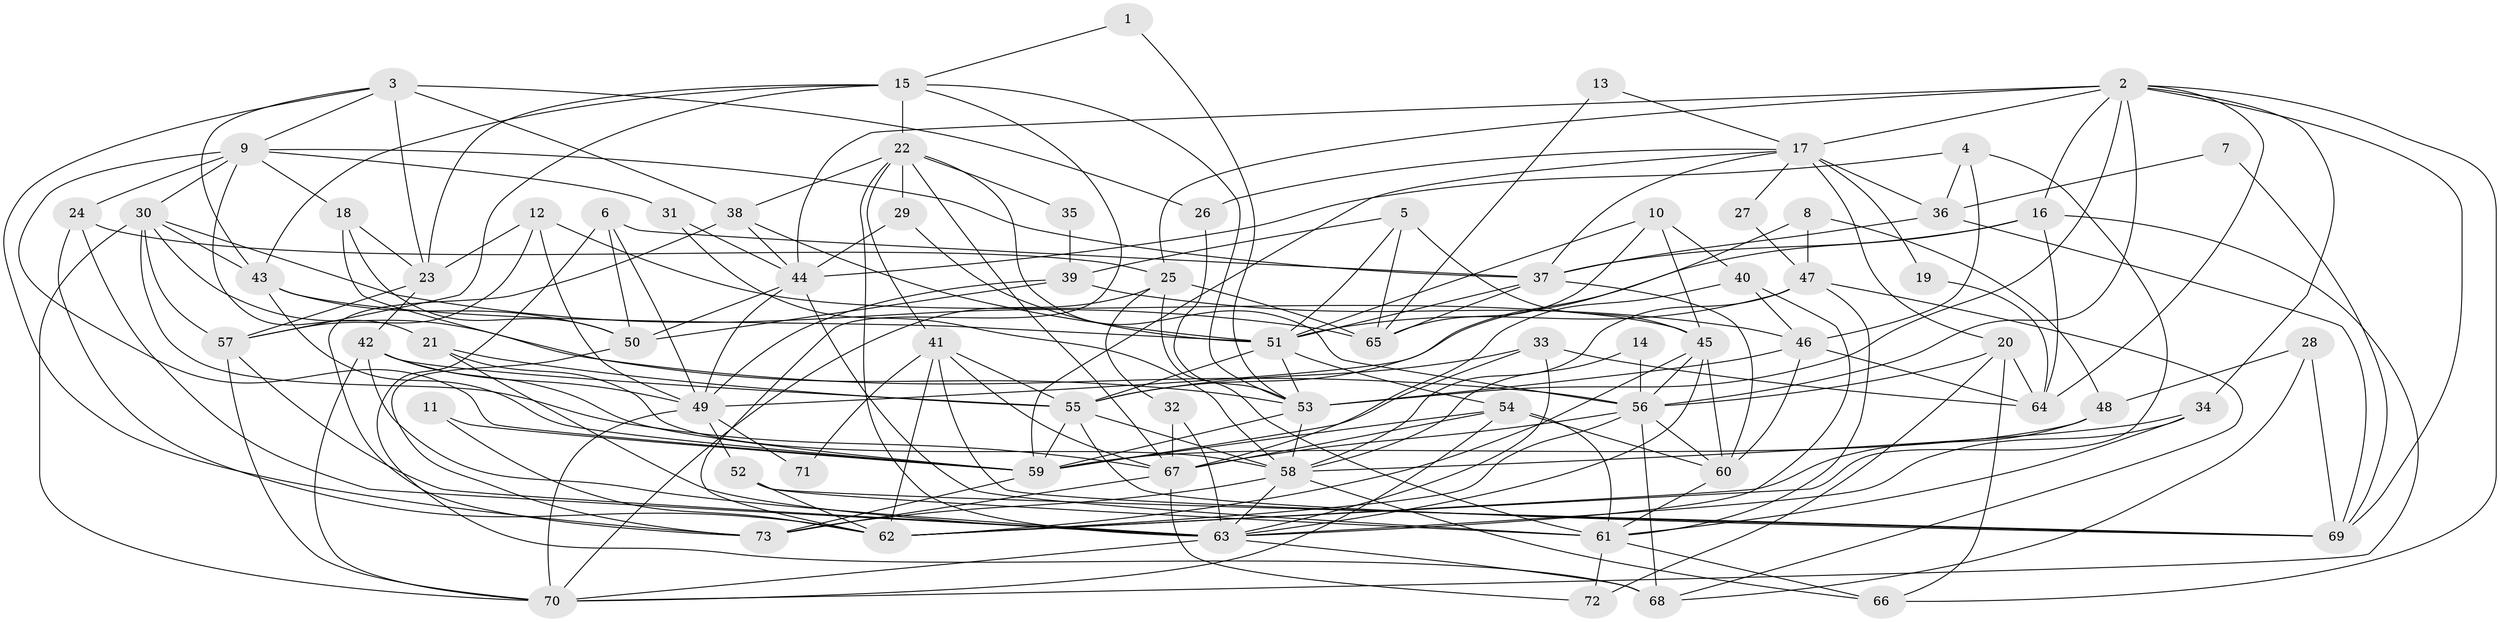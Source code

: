 // original degree distribution, {4: 0.2808219178082192, 2: 0.14383561643835616, 6: 0.0958904109589041, 5: 0.1780821917808219, 3: 0.2534246575342466, 8: 0.0273972602739726, 7: 0.02054794520547945}
// Generated by graph-tools (version 1.1) at 2025/26/03/09/25 03:26:11]
// undirected, 73 vertices, 205 edges
graph export_dot {
graph [start="1"]
  node [color=gray90,style=filled];
  1;
  2;
  3;
  4;
  5;
  6;
  7;
  8;
  9;
  10;
  11;
  12;
  13;
  14;
  15;
  16;
  17;
  18;
  19;
  20;
  21;
  22;
  23;
  24;
  25;
  26;
  27;
  28;
  29;
  30;
  31;
  32;
  33;
  34;
  35;
  36;
  37;
  38;
  39;
  40;
  41;
  42;
  43;
  44;
  45;
  46;
  47;
  48;
  49;
  50;
  51;
  52;
  53;
  54;
  55;
  56;
  57;
  58;
  59;
  60;
  61;
  62;
  63;
  64;
  65;
  66;
  67;
  68;
  69;
  70;
  71;
  72;
  73;
  1 -- 15 [weight=1.0];
  1 -- 53 [weight=1.0];
  2 -- 16 [weight=1.0];
  2 -- 17 [weight=2.0];
  2 -- 25 [weight=1.0];
  2 -- 34 [weight=1.0];
  2 -- 44 [weight=1.0];
  2 -- 53 [weight=1.0];
  2 -- 56 [weight=2.0];
  2 -- 64 [weight=1.0];
  2 -- 66 [weight=1.0];
  2 -- 69 [weight=1.0];
  3 -- 9 [weight=1.0];
  3 -- 23 [weight=2.0];
  3 -- 26 [weight=1.0];
  3 -- 38 [weight=1.0];
  3 -- 43 [weight=1.0];
  3 -- 73 [weight=1.0];
  4 -- 36 [weight=1.0];
  4 -- 44 [weight=1.0];
  4 -- 46 [weight=1.0];
  4 -- 62 [weight=1.0];
  5 -- 39 [weight=1.0];
  5 -- 45 [weight=1.0];
  5 -- 51 [weight=1.0];
  5 -- 65 [weight=1.0];
  6 -- 37 [weight=1.0];
  6 -- 49 [weight=1.0];
  6 -- 50 [weight=1.0];
  6 -- 68 [weight=1.0];
  7 -- 36 [weight=1.0];
  7 -- 69 [weight=1.0];
  8 -- 47 [weight=1.0];
  8 -- 48 [weight=1.0];
  8 -- 55 [weight=1.0];
  9 -- 18 [weight=1.0];
  9 -- 21 [weight=1.0];
  9 -- 24 [weight=1.0];
  9 -- 30 [weight=1.0];
  9 -- 31 [weight=1.0];
  9 -- 37 [weight=2.0];
  9 -- 59 [weight=1.0];
  10 -- 40 [weight=1.0];
  10 -- 45 [weight=1.0];
  10 -- 51 [weight=1.0];
  10 -- 65 [weight=1.0];
  11 -- 59 [weight=1.0];
  11 -- 62 [weight=1.0];
  12 -- 23 [weight=1.0];
  12 -- 45 [weight=1.0];
  12 -- 49 [weight=1.0];
  12 -- 57 [weight=1.0];
  13 -- 17 [weight=1.0];
  13 -- 65 [weight=1.0];
  14 -- 56 [weight=1.0];
  14 -- 58 [weight=1.0];
  15 -- 22 [weight=1.0];
  15 -- 23 [weight=1.0];
  15 -- 43 [weight=1.0];
  15 -- 53 [weight=1.0];
  15 -- 57 [weight=1.0];
  15 -- 62 [weight=1.0];
  16 -- 37 [weight=1.0];
  16 -- 49 [weight=1.0];
  16 -- 64 [weight=1.0];
  16 -- 70 [weight=1.0];
  17 -- 19 [weight=1.0];
  17 -- 20 [weight=1.0];
  17 -- 26 [weight=1.0];
  17 -- 27 [weight=1.0];
  17 -- 36 [weight=1.0];
  17 -- 37 [weight=1.0];
  17 -- 59 [weight=1.0];
  18 -- 23 [weight=1.0];
  18 -- 50 [weight=1.0];
  18 -- 53 [weight=1.0];
  19 -- 64 [weight=1.0];
  20 -- 56 [weight=1.0];
  20 -- 64 [weight=1.0];
  20 -- 66 [weight=1.0];
  20 -- 72 [weight=1.0];
  21 -- 55 [weight=1.0];
  21 -- 58 [weight=1.0];
  21 -- 63 [weight=1.0];
  22 -- 29 [weight=1.0];
  22 -- 35 [weight=1.0];
  22 -- 38 [weight=1.0];
  22 -- 41 [weight=1.0];
  22 -- 56 [weight=1.0];
  22 -- 63 [weight=1.0];
  22 -- 67 [weight=1.0];
  23 -- 42 [weight=1.0];
  23 -- 57 [weight=1.0];
  24 -- 25 [weight=1.0];
  24 -- 62 [weight=1.0];
  24 -- 63 [weight=1.0];
  25 -- 32 [weight=1.0];
  25 -- 61 [weight=1.0];
  25 -- 65 [weight=1.0];
  25 -- 70 [weight=1.0];
  26 -- 53 [weight=1.0];
  27 -- 47 [weight=1.0];
  28 -- 48 [weight=1.0];
  28 -- 68 [weight=1.0];
  28 -- 69 [weight=1.0];
  29 -- 44 [weight=1.0];
  29 -- 51 [weight=1.0];
  30 -- 43 [weight=1.0];
  30 -- 56 [weight=1.0];
  30 -- 57 [weight=1.0];
  30 -- 65 [weight=1.0];
  30 -- 67 [weight=1.0];
  30 -- 70 [weight=1.0];
  31 -- 44 [weight=1.0];
  31 -- 58 [weight=1.0];
  32 -- 63 [weight=1.0];
  32 -- 67 [weight=2.0];
  33 -- 55 [weight=1.0];
  33 -- 59 [weight=1.0];
  33 -- 63 [weight=1.0];
  33 -- 64 [weight=1.0];
  34 -- 58 [weight=1.0];
  34 -- 61 [weight=1.0];
  34 -- 63 [weight=1.0];
  35 -- 39 [weight=1.0];
  36 -- 37 [weight=1.0];
  36 -- 69 [weight=1.0];
  37 -- 51 [weight=1.0];
  37 -- 60 [weight=1.0];
  37 -- 65 [weight=1.0];
  38 -- 44 [weight=1.0];
  38 -- 51 [weight=1.0];
  38 -- 73 [weight=1.0];
  39 -- 46 [weight=1.0];
  39 -- 49 [weight=1.0];
  39 -- 50 [weight=1.0];
  40 -- 46 [weight=1.0];
  40 -- 63 [weight=1.0];
  40 -- 67 [weight=1.0];
  41 -- 55 [weight=1.0];
  41 -- 62 [weight=1.0];
  41 -- 67 [weight=1.0];
  41 -- 69 [weight=1.0];
  41 -- 71 [weight=1.0];
  42 -- 49 [weight=1.0];
  42 -- 55 [weight=1.0];
  42 -- 59 [weight=1.0];
  42 -- 63 [weight=1.0];
  42 -- 70 [weight=1.0];
  43 -- 50 [weight=1.0];
  43 -- 51 [weight=1.0];
  43 -- 59 [weight=1.0];
  44 -- 49 [weight=1.0];
  44 -- 50 [weight=1.0];
  44 -- 61 [weight=1.0];
  45 -- 56 [weight=1.0];
  45 -- 60 [weight=1.0];
  45 -- 62 [weight=1.0];
  45 -- 63 [weight=1.0];
  46 -- 53 [weight=1.0];
  46 -- 60 [weight=2.0];
  46 -- 64 [weight=1.0];
  47 -- 51 [weight=1.0];
  47 -- 58 [weight=1.0];
  47 -- 61 [weight=1.0];
  47 -- 68 [weight=1.0];
  48 -- 59 [weight=1.0];
  48 -- 62 [weight=1.0];
  49 -- 52 [weight=1.0];
  49 -- 70 [weight=1.0];
  49 -- 71 [weight=1.0];
  50 -- 73 [weight=1.0];
  51 -- 53 [weight=1.0];
  51 -- 54 [weight=1.0];
  51 -- 55 [weight=1.0];
  52 -- 61 [weight=3.0];
  52 -- 62 [weight=1.0];
  52 -- 69 [weight=1.0];
  53 -- 58 [weight=1.0];
  53 -- 59 [weight=1.0];
  54 -- 59 [weight=1.0];
  54 -- 60 [weight=1.0];
  54 -- 61 [weight=1.0];
  54 -- 67 [weight=1.0];
  54 -- 70 [weight=1.0];
  55 -- 58 [weight=1.0];
  55 -- 59 [weight=2.0];
  55 -- 69 [weight=1.0];
  56 -- 60 [weight=1.0];
  56 -- 62 [weight=1.0];
  56 -- 67 [weight=1.0];
  56 -- 68 [weight=2.0];
  57 -- 63 [weight=1.0];
  57 -- 70 [weight=2.0];
  58 -- 63 [weight=1.0];
  58 -- 66 [weight=1.0];
  58 -- 73 [weight=1.0];
  59 -- 73 [weight=1.0];
  60 -- 61 [weight=1.0];
  61 -- 66 [weight=1.0];
  61 -- 72 [weight=1.0];
  63 -- 68 [weight=1.0];
  63 -- 70 [weight=1.0];
  67 -- 72 [weight=1.0];
  67 -- 73 [weight=1.0];
}
